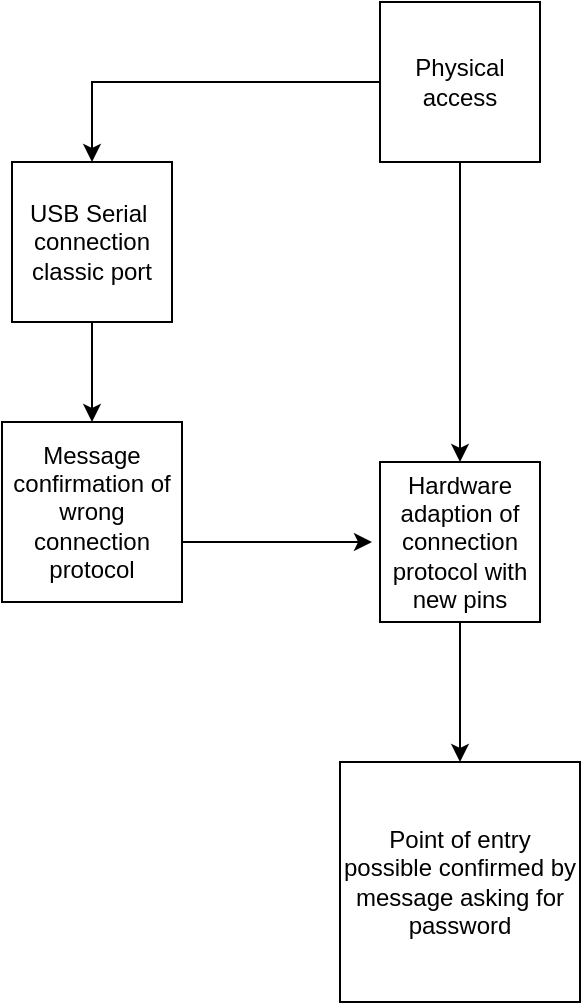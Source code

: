 <mxfile version="28.2.5">
  <diagram name="Page-1" id="sOHJUbCXWmSp_o2wKgWZ">
    <mxGraphModel dx="1246" dy="838" grid="1" gridSize="10" guides="1" tooltips="1" connect="1" arrows="1" fold="1" page="1" pageScale="1" pageWidth="827" pageHeight="1169" math="0" shadow="0">
      <root>
        <mxCell id="0" />
        <mxCell id="1" parent="0" />
        <mxCell id="TllxWAruNlbua6iccPWR-6" style="edgeStyle=orthogonalEdgeStyle;rounded=0;orthogonalLoop=1;jettySize=auto;html=1;entryX=0.5;entryY=0;entryDx=0;entryDy=0;" parent="1" source="TllxWAruNlbua6iccPWR-1" target="TllxWAruNlbua6iccPWR-5" edge="1">
          <mxGeometry relative="1" as="geometry" />
        </mxCell>
        <mxCell id="TllxWAruNlbua6iccPWR-8" style="edgeStyle=orthogonalEdgeStyle;rounded=0;orthogonalLoop=1;jettySize=auto;html=1;entryX=0.5;entryY=0;entryDx=0;entryDy=0;" parent="1" source="TllxWAruNlbua6iccPWR-1" target="TllxWAruNlbua6iccPWR-2" edge="1">
          <mxGeometry relative="1" as="geometry" />
        </mxCell>
        <mxCell id="TllxWAruNlbua6iccPWR-1" value="Physical access" style="whiteSpace=wrap;html=1;aspect=fixed;" parent="1" vertex="1">
          <mxGeometry x="374" y="20" width="80" height="80" as="geometry" />
        </mxCell>
        <mxCell id="TllxWAruNlbua6iccPWR-10" style="edgeStyle=orthogonalEdgeStyle;rounded=0;orthogonalLoop=1;jettySize=auto;html=1;" parent="1" source="TllxWAruNlbua6iccPWR-2" target="TllxWAruNlbua6iccPWR-4" edge="1">
          <mxGeometry relative="1" as="geometry" />
        </mxCell>
        <mxCell id="TllxWAruNlbua6iccPWR-2" value="Hardware adaption of connection protocol with new pins" style="whiteSpace=wrap;html=1;aspect=fixed;" parent="1" vertex="1">
          <mxGeometry x="374" y="250" width="80" height="80" as="geometry" />
        </mxCell>
        <mxCell id="TllxWAruNlbua6iccPWR-9" style="edgeStyle=orthogonalEdgeStyle;rounded=0;orthogonalLoop=1;jettySize=auto;html=1;" parent="1" source="TllxWAruNlbua6iccPWR-3" edge="1">
          <mxGeometry relative="1" as="geometry">
            <mxPoint x="370" y="290" as="targetPoint" />
            <Array as="points">
              <mxPoint x="370" y="290" />
            </Array>
          </mxGeometry>
        </mxCell>
        <mxCell id="TllxWAruNlbua6iccPWR-3" value="Message confirmation of wrong connection protocol" style="whiteSpace=wrap;html=1;aspect=fixed;" parent="1" vertex="1">
          <mxGeometry x="185" y="230" width="90" height="90" as="geometry" />
        </mxCell>
        <mxCell id="TllxWAruNlbua6iccPWR-4" value="Point of entry possible confirmed by message asking for password" style="whiteSpace=wrap;html=1;aspect=fixed;" parent="1" vertex="1">
          <mxGeometry x="354" y="400" width="120" height="120" as="geometry" />
        </mxCell>
        <mxCell id="TllxWAruNlbua6iccPWR-7" style="edgeStyle=orthogonalEdgeStyle;rounded=0;orthogonalLoop=1;jettySize=auto;html=1;entryX=0.5;entryY=0;entryDx=0;entryDy=0;" parent="1" source="TllxWAruNlbua6iccPWR-5" target="TllxWAruNlbua6iccPWR-3" edge="1">
          <mxGeometry relative="1" as="geometry" />
        </mxCell>
        <mxCell id="TllxWAruNlbua6iccPWR-5" value="USB Serial&amp;nbsp; connection classic port" style="whiteSpace=wrap;html=1;aspect=fixed;" parent="1" vertex="1">
          <mxGeometry x="190" y="100" width="80" height="80" as="geometry" />
        </mxCell>
      </root>
    </mxGraphModel>
  </diagram>
</mxfile>
